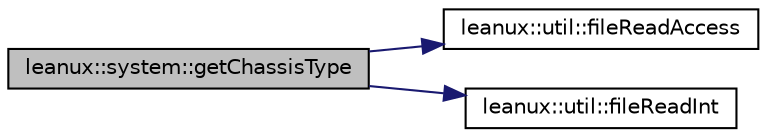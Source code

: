 digraph "leanux::system::getChassisType"
{
 // LATEX_PDF_SIZE
  bgcolor="transparent";
  edge [fontname="Helvetica",fontsize="10",labelfontname="Helvetica",labelfontsize="10"];
  node [fontname="Helvetica",fontsize="10",shape=record];
  rankdir="LR";
  Node1 [label="leanux::system::getChassisType",height=0.2,width=0.4,color="black", fillcolor="grey75", style="filled", fontcolor="black",tooltip="Get the system chassis type."];
  Node1 -> Node2 [color="midnightblue",fontsize="10",style="solid",fontname="Helvetica"];
  Node2 [label="leanux::util::fileReadAccess",height=0.2,width=0.4,color="black",URL="$namespaceleanux_1_1util.html#a6421ca2c46c56eebe1a486c6a498ce7d",tooltip="Test if a file exists and can be read."];
  Node1 -> Node3 [color="midnightblue",fontsize="10",style="solid",fontname="Helvetica"];
  Node3 [label="leanux::util::fileReadInt",height=0.2,width=0.4,color="black",URL="$namespaceleanux_1_1util.html#aff0a888cebf58e4cf942fc3dc681aac8",tooltip="read the first data in the file as a string representation of a signed int."];
}
